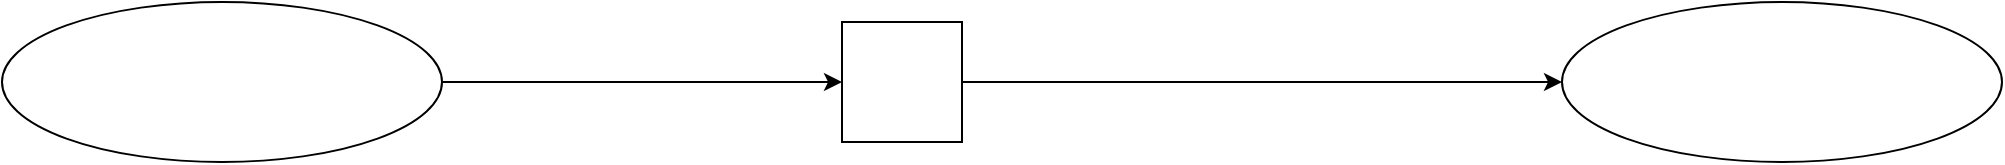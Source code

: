 <mxfile version="14.5.7" type="github">
  <diagram id="REG2GWGOrpyXZ2wY1BBL" name="Page-1">
    <mxGraphModel dx="1209" dy="643" grid="1" gridSize="10" guides="1" tooltips="1" connect="1" arrows="1" fold="1" page="1" pageScale="1" pageWidth="827" pageHeight="1169" math="0" shadow="0">
      <root>
        <mxCell id="0" />
        <mxCell id="1" parent="0" />
        <mxCell id="_RyLIi_xfBxSePMbdY6R-1" value="" style="ellipse;whiteSpace=wrap;html=1;" vertex="1" parent="1">
          <mxGeometry x="20" y="320" width="220" height="80" as="geometry" />
        </mxCell>
        <mxCell id="_RyLIi_xfBxSePMbdY6R-2" value="" style="ellipse;whiteSpace=wrap;html=1;" vertex="1" parent="1">
          <mxGeometry x="800" y="320" width="220" height="80" as="geometry" />
        </mxCell>
        <mxCell id="_RyLIi_xfBxSePMbdY6R-3" value="" style="endArrow=classic;html=1;exitX=1;exitY=0.5;exitDx=0;exitDy=0;" edge="1" parent="1" source="_RyLIi_xfBxSePMbdY6R-1">
          <mxGeometry width="50" height="50" relative="1" as="geometry">
            <mxPoint x="390" y="510" as="sourcePoint" />
            <mxPoint x="440" y="360" as="targetPoint" />
          </mxGeometry>
        </mxCell>
        <mxCell id="_RyLIi_xfBxSePMbdY6R-6" value="" style="whiteSpace=wrap;html=1;aspect=fixed;" vertex="1" parent="1">
          <mxGeometry x="440" y="330" width="60" height="60" as="geometry" />
        </mxCell>
        <mxCell id="_RyLIi_xfBxSePMbdY6R-7" value="" style="endArrow=classic;html=1;entryX=0;entryY=0.5;entryDx=0;entryDy=0;" edge="1" parent="1" source="_RyLIi_xfBxSePMbdY6R-6" target="_RyLIi_xfBxSePMbdY6R-2">
          <mxGeometry width="50" height="50" relative="1" as="geometry">
            <mxPoint x="580" y="510" as="sourcePoint" />
            <mxPoint x="630" y="460" as="targetPoint" />
          </mxGeometry>
        </mxCell>
      </root>
    </mxGraphModel>
  </diagram>
</mxfile>
